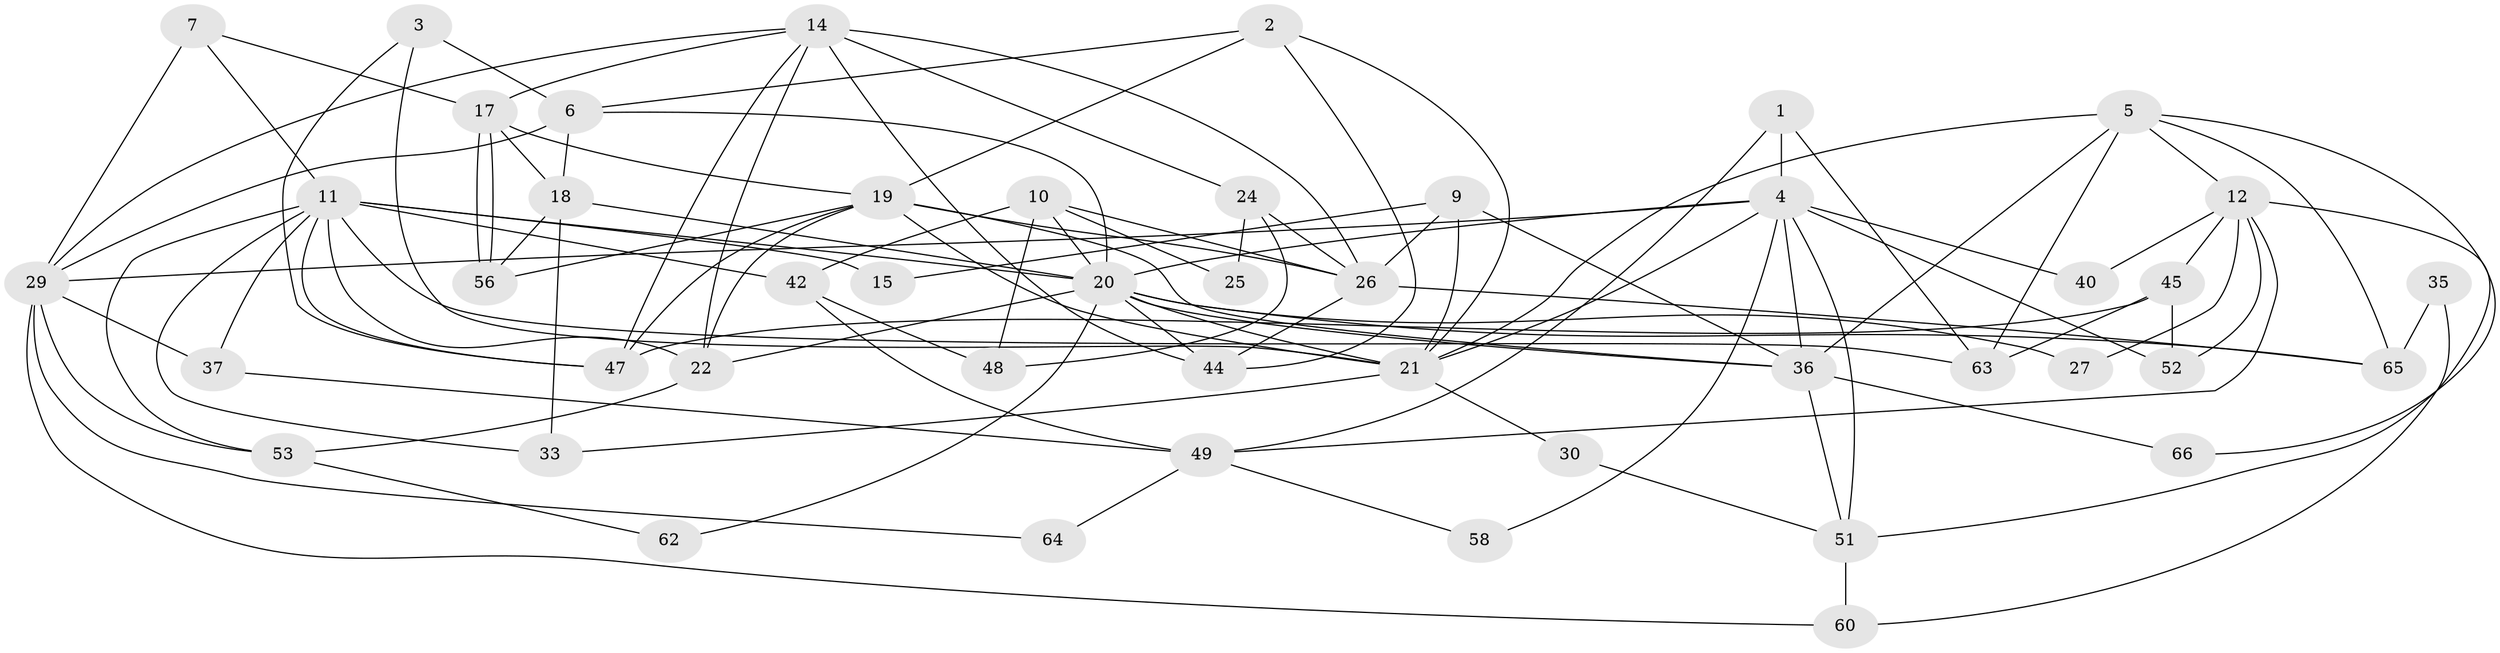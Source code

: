 // original degree distribution, {3: 0.19117647058823528, 4: 0.27941176470588236, 7: 0.04411764705882353, 2: 0.20588235294117646, 5: 0.11764705882352941, 6: 0.14705882352941177, 8: 0.014705882352941176}
// Generated by graph-tools (version 1.1) at 2025/18/03/04/25 18:18:29]
// undirected, 47 vertices, 108 edges
graph export_dot {
graph [start="1"]
  node [color=gray90,style=filled];
  1;
  2;
  3;
  4 [super="+43"];
  5 [super="+61"];
  6 [super="+8"];
  7;
  9;
  10 [super="+55"];
  11 [super="+16"];
  12;
  14 [super="+34"];
  15;
  17;
  18 [super="+23"];
  19 [super="+32+38"];
  20 [super="+28"];
  21 [super="+67"];
  22;
  24;
  25;
  26 [super="+59"];
  27;
  29 [super="+54+39"];
  30;
  33;
  35;
  36 [super="+46"];
  37;
  40;
  42;
  44;
  45;
  47 [super="+68"];
  48;
  49;
  51;
  52;
  53;
  56;
  58;
  60;
  62;
  63;
  64;
  65;
  66;
  1 -- 49;
  1 -- 4;
  1 -- 63;
  2 -- 44;
  2 -- 21;
  2 -- 6;
  2 -- 19;
  3 -- 47;
  3 -- 21;
  3 -- 6;
  4 -- 29;
  4 -- 51;
  4 -- 21;
  4 -- 36;
  4 -- 20;
  4 -- 52;
  4 -- 40;
  4 -- 58;
  5 -- 63;
  5 -- 66;
  5 -- 65;
  5 -- 36;
  5 -- 21;
  5 -- 12;
  6 -- 18;
  6 -- 20 [weight=2];
  6 -- 29;
  7 -- 29 [weight=2];
  7 -- 17;
  7 -- 11;
  9 -- 36;
  9 -- 15;
  9 -- 26;
  9 -- 21;
  10 -- 42;
  10 -- 48;
  10 -- 25;
  10 -- 26;
  10 -- 20;
  11 -- 53;
  11 -- 42 [weight=2];
  11 -- 63;
  11 -- 20;
  11 -- 33;
  11 -- 37;
  11 -- 15;
  11 -- 47;
  11 -- 22;
  12 -- 52;
  12 -- 51;
  12 -- 27;
  12 -- 40;
  12 -- 45;
  12 -- 49;
  14 -- 22;
  14 -- 24;
  14 -- 26 [weight=2];
  14 -- 47;
  14 -- 29;
  14 -- 17;
  14 -- 44;
  17 -- 56;
  17 -- 56;
  17 -- 19;
  17 -- 18;
  18 -- 56;
  18 -- 33;
  18 -- 20;
  19 -- 36;
  19 -- 21 [weight=2];
  19 -- 26;
  19 -- 22;
  19 -- 56;
  19 -- 47;
  20 -- 65;
  20 -- 36;
  20 -- 44;
  20 -- 21;
  20 -- 22;
  20 -- 27;
  20 -- 62;
  21 -- 30;
  21 -- 33;
  22 -- 53;
  24 -- 26;
  24 -- 25;
  24 -- 48;
  26 -- 44;
  26 -- 65;
  29 -- 37;
  29 -- 60;
  29 -- 64;
  29 -- 53;
  30 -- 51;
  35 -- 60;
  35 -- 65;
  36 -- 51;
  36 -- 66;
  37 -- 49;
  42 -- 48;
  42 -- 49;
  45 -- 63;
  45 -- 47;
  45 -- 52;
  49 -- 58;
  49 -- 64;
  51 -- 60;
  53 -- 62;
}
